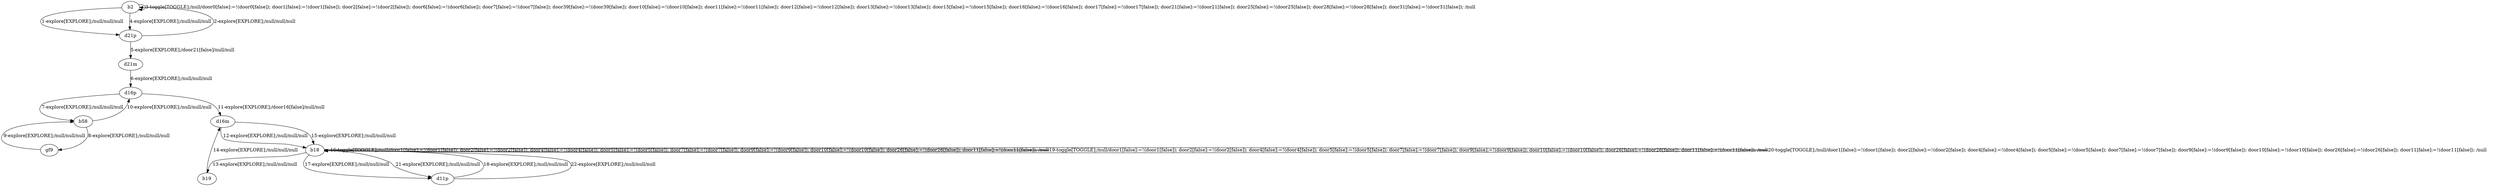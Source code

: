 # Total number of goals covered by this test: 1
# b19 --> d16m

digraph g {
"b2" -> "d21p" [label = "1-explore[EXPLORE];/null/null/null"];
"d21p" -> "b2" [label = "2-explore[EXPLORE];/null/null/null"];
"b2" -> "b2" [label = "3-toggle[TOGGLE];/null/door0[false]:=!(door0[false]); door1[false]:=!(door1[false]); door2[false]:=!(door2[false]); door6[false]:=!(door6[false]); door7[false]:=!(door7[false]); door39[false]:=!(door39[false]); door10[false]:=!(door10[false]); door11[false]:=!(door11[false]); door12[false]:=!(door12[false]); door13[false]:=!(door13[false]); door15[false]:=!(door15[false]); door16[false]:=!(door16[false]); door17[false]:=!(door17[false]); door21[false]:=!(door21[false]); door25[false]:=!(door25[false]); door28[false]:=!(door28[false]); door31[false]:=!(door31[false]); /null"];
"b2" -> "d21p" [label = "4-explore[EXPLORE];/null/null/null"];
"d21p" -> "d21m" [label = "5-explore[EXPLORE];/door21[false]/null/null"];
"d21m" -> "d16p" [label = "6-explore[EXPLORE];/null/null/null"];
"d16p" -> "b58" [label = "7-explore[EXPLORE];/null/null/null"];
"b58" -> "gf9" [label = "8-explore[EXPLORE];/null/null/null"];
"gf9" -> "b58" [label = "9-explore[EXPLORE];/null/null/null"];
"b58" -> "d16p" [label = "10-explore[EXPLORE];/null/null/null"];
"d16p" -> "d16m" [label = "11-explore[EXPLORE];/door16[false]/null/null"];
"d16m" -> "b18" [label = "12-explore[EXPLORE];/null/null/null"];
"b18" -> "b19" [label = "13-explore[EXPLORE];/null/null/null"];
"b19" -> "d16m" [label = "14-explore[EXPLORE];/null/null/null"];
"d16m" -> "b18" [label = "15-explore[EXPLORE];/null/null/null"];
"b18" -> "b18" [label = "16-toggle[TOGGLE];/null/door1[false]:=!(door1[false]); door2[false]:=!(door2[false]); door4[false]:=!(door4[false]); door5[false]:=!(door5[false]); door7[false]:=!(door7[false]); door9[false]:=!(door9[false]); door10[false]:=!(door10[false]); door26[false]:=!(door26[false]); door11[false]:=!(door11[false]); /null"];
"b18" -> "d11p" [label = "17-explore[EXPLORE];/null/null/null"];
"d11p" -> "b18" [label = "18-explore[EXPLORE];/null/null/null"];
"b18" -> "b18" [label = "19-toggle[TOGGLE];/null/door1[false]:=!(door1[false]); door2[false]:=!(door2[false]); door4[false]:=!(door4[false]); door5[false]:=!(door5[false]); door7[false]:=!(door7[false]); door9[false]:=!(door9[false]); door10[false]:=!(door10[false]); door26[false]:=!(door26[false]); door11[false]:=!(door11[false]); /null"];
"b18" -> "b18" [label = "20-toggle[TOGGLE];/null/door1[false]:=!(door1[false]); door2[false]:=!(door2[false]); door4[false]:=!(door4[false]); door5[false]:=!(door5[false]); door7[false]:=!(door7[false]); door9[false]:=!(door9[false]); door10[false]:=!(door10[false]); door26[false]:=!(door26[false]); door11[false]:=!(door11[false]); /null"];
"b18" -> "d11p" [label = "21-explore[EXPLORE];/null/null/null"];
"d11p" -> "b18" [label = "22-explore[EXPLORE];/null/null/null"];
}